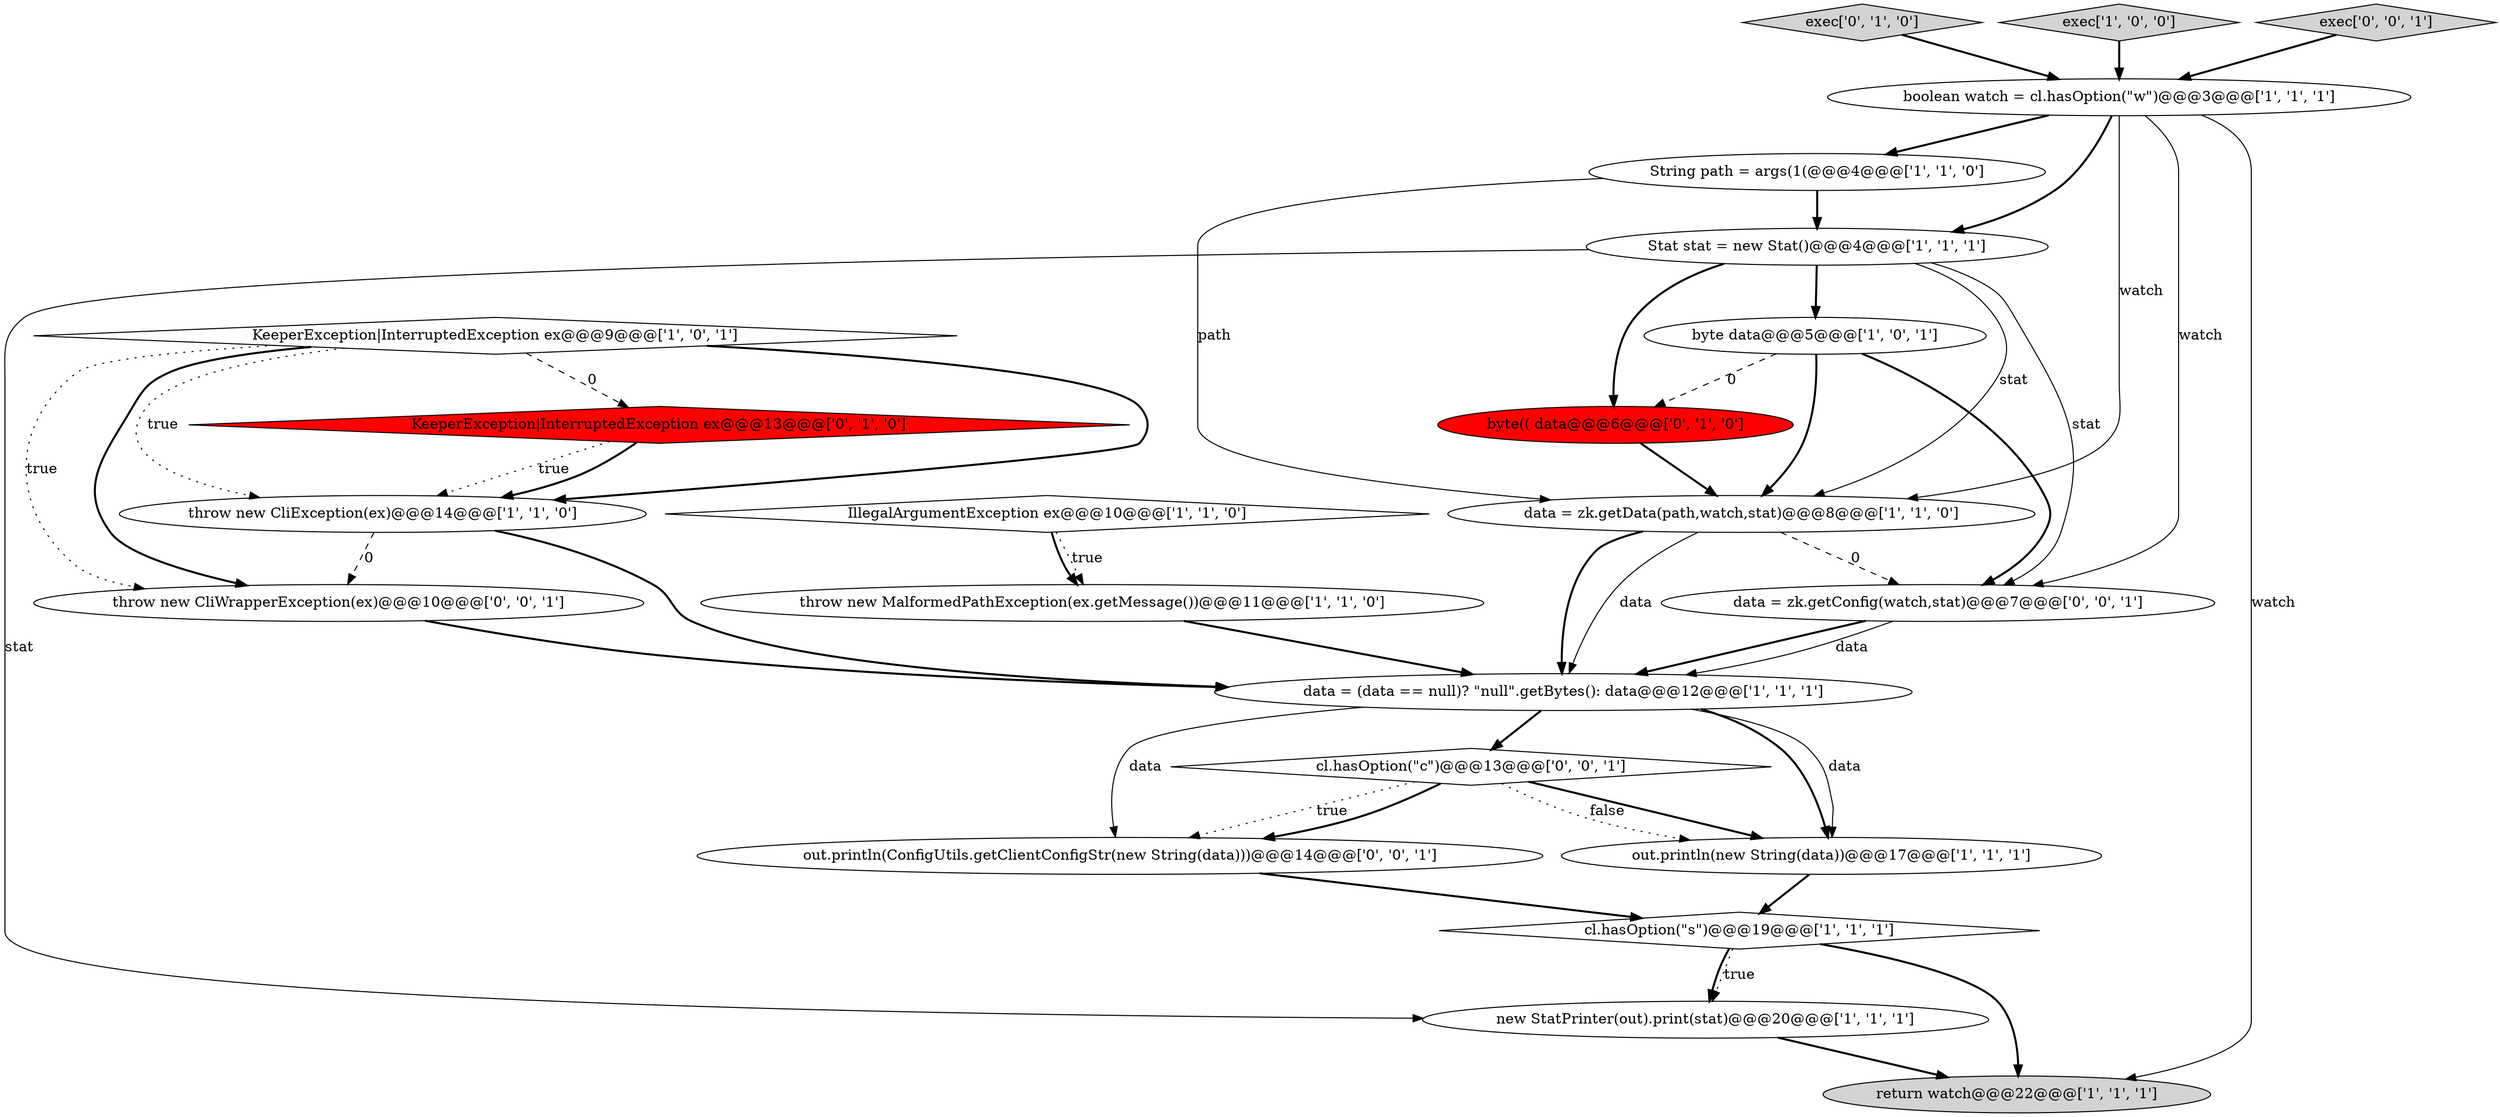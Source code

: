 digraph {
6 [style = filled, label = "Stat stat = new Stat()@@@4@@@['1', '1', '1']", fillcolor = white, shape = ellipse image = "AAA0AAABBB1BBB"];
17 [style = filled, label = "exec['0', '1', '0']", fillcolor = lightgray, shape = diamond image = "AAA0AAABBB2BBB"];
22 [style = filled, label = "data = zk.getConfig(watch,stat)@@@7@@@['0', '0', '1']", fillcolor = white, shape = ellipse image = "AAA0AAABBB3BBB"];
5 [style = filled, label = "cl.hasOption(\"s\")@@@19@@@['1', '1', '1']", fillcolor = white, shape = diamond image = "AAA0AAABBB1BBB"];
16 [style = filled, label = "KeeperException|InterruptedException ex@@@13@@@['0', '1', '0']", fillcolor = red, shape = diamond image = "AAA1AAABBB2BBB"];
14 [style = filled, label = "String path = args(1(@@@4@@@['1', '1', '0']", fillcolor = white, shape = ellipse image = "AAA0AAABBB1BBB"];
9 [style = filled, label = "throw new CliException(ex)@@@14@@@['1', '1', '0']", fillcolor = white, shape = ellipse image = "AAA0AAABBB1BBB"];
4 [style = filled, label = "IllegalArgumentException ex@@@10@@@['1', '1', '0']", fillcolor = white, shape = diamond image = "AAA0AAABBB1BBB"];
18 [style = filled, label = "throw new CliWrapperException(ex)@@@10@@@['0', '0', '1']", fillcolor = white, shape = ellipse image = "AAA0AAABBB3BBB"];
11 [style = filled, label = "exec['1', '0', '0']", fillcolor = lightgray, shape = diamond image = "AAA0AAABBB1BBB"];
1 [style = filled, label = "throw new MalformedPathException(ex.getMessage())@@@11@@@['1', '1', '0']", fillcolor = white, shape = ellipse image = "AAA0AAABBB1BBB"];
0 [style = filled, label = "boolean watch = cl.hasOption(\"w\")@@@3@@@['1', '1', '1']", fillcolor = white, shape = ellipse image = "AAA0AAABBB1BBB"];
10 [style = filled, label = "KeeperException|InterruptedException ex@@@9@@@['1', '0', '1']", fillcolor = white, shape = diamond image = "AAA0AAABBB1BBB"];
7 [style = filled, label = "new StatPrinter(out).print(stat)@@@20@@@['1', '1', '1']", fillcolor = white, shape = ellipse image = "AAA0AAABBB1BBB"];
2 [style = filled, label = "out.println(new String(data))@@@17@@@['1', '1', '1']", fillcolor = white, shape = ellipse image = "AAA0AAABBB1BBB"];
15 [style = filled, label = "byte(( data@@@6@@@['0', '1', '0']", fillcolor = red, shape = ellipse image = "AAA1AAABBB2BBB"];
19 [style = filled, label = "cl.hasOption(\"c\")@@@13@@@['0', '0', '1']", fillcolor = white, shape = diamond image = "AAA0AAABBB3BBB"];
8 [style = filled, label = "data = zk.getData(path,watch,stat)@@@8@@@['1', '1', '0']", fillcolor = white, shape = ellipse image = "AAA0AAABBB1BBB"];
21 [style = filled, label = "exec['0', '0', '1']", fillcolor = lightgray, shape = diamond image = "AAA0AAABBB3BBB"];
12 [style = filled, label = "data = (data == null)? \"null\".getBytes(): data@@@12@@@['1', '1', '1']", fillcolor = white, shape = ellipse image = "AAA0AAABBB1BBB"];
20 [style = filled, label = "out.println(ConfigUtils.getClientConfigStr(new String(data)))@@@14@@@['0', '0', '1']", fillcolor = white, shape = ellipse image = "AAA0AAABBB3BBB"];
3 [style = filled, label = "byte data@@@5@@@['1', '0', '1']", fillcolor = white, shape = ellipse image = "AAA0AAABBB1BBB"];
13 [style = filled, label = "return watch@@@22@@@['1', '1', '1']", fillcolor = lightgray, shape = ellipse image = "AAA0AAABBB1BBB"];
7->13 [style = bold, label=""];
10->18 [style = dotted, label="true"];
6->3 [style = bold, label=""];
10->18 [style = bold, label=""];
16->9 [style = dotted, label="true"];
21->0 [style = bold, label=""];
4->1 [style = dotted, label="true"];
0->6 [style = bold, label=""];
22->12 [style = solid, label="data"];
19->20 [style = dotted, label="true"];
19->20 [style = bold, label=""];
9->18 [style = dashed, label="0"];
18->12 [style = bold, label=""];
0->13 [style = solid, label="watch"];
19->2 [style = bold, label=""];
6->8 [style = solid, label="stat"];
10->9 [style = dotted, label="true"];
3->22 [style = bold, label=""];
6->15 [style = bold, label=""];
20->5 [style = bold, label=""];
6->7 [style = solid, label="stat"];
8->22 [style = dashed, label="0"];
12->2 [style = bold, label=""];
0->14 [style = bold, label=""];
11->0 [style = bold, label=""];
6->22 [style = solid, label="stat"];
17->0 [style = bold, label=""];
5->7 [style = dotted, label="true"];
22->12 [style = bold, label=""];
3->8 [style = bold, label=""];
5->13 [style = bold, label=""];
12->2 [style = solid, label="data"];
19->2 [style = dotted, label="false"];
1->12 [style = bold, label=""];
8->12 [style = bold, label=""];
0->8 [style = solid, label="watch"];
8->12 [style = solid, label="data"];
14->8 [style = solid, label="path"];
5->7 [style = bold, label=""];
3->15 [style = dashed, label="0"];
4->1 [style = bold, label=""];
10->9 [style = bold, label=""];
9->12 [style = bold, label=""];
10->16 [style = dashed, label="0"];
12->19 [style = bold, label=""];
12->20 [style = solid, label="data"];
14->6 [style = bold, label=""];
16->9 [style = bold, label=""];
15->8 [style = bold, label=""];
2->5 [style = bold, label=""];
0->22 [style = solid, label="watch"];
}
